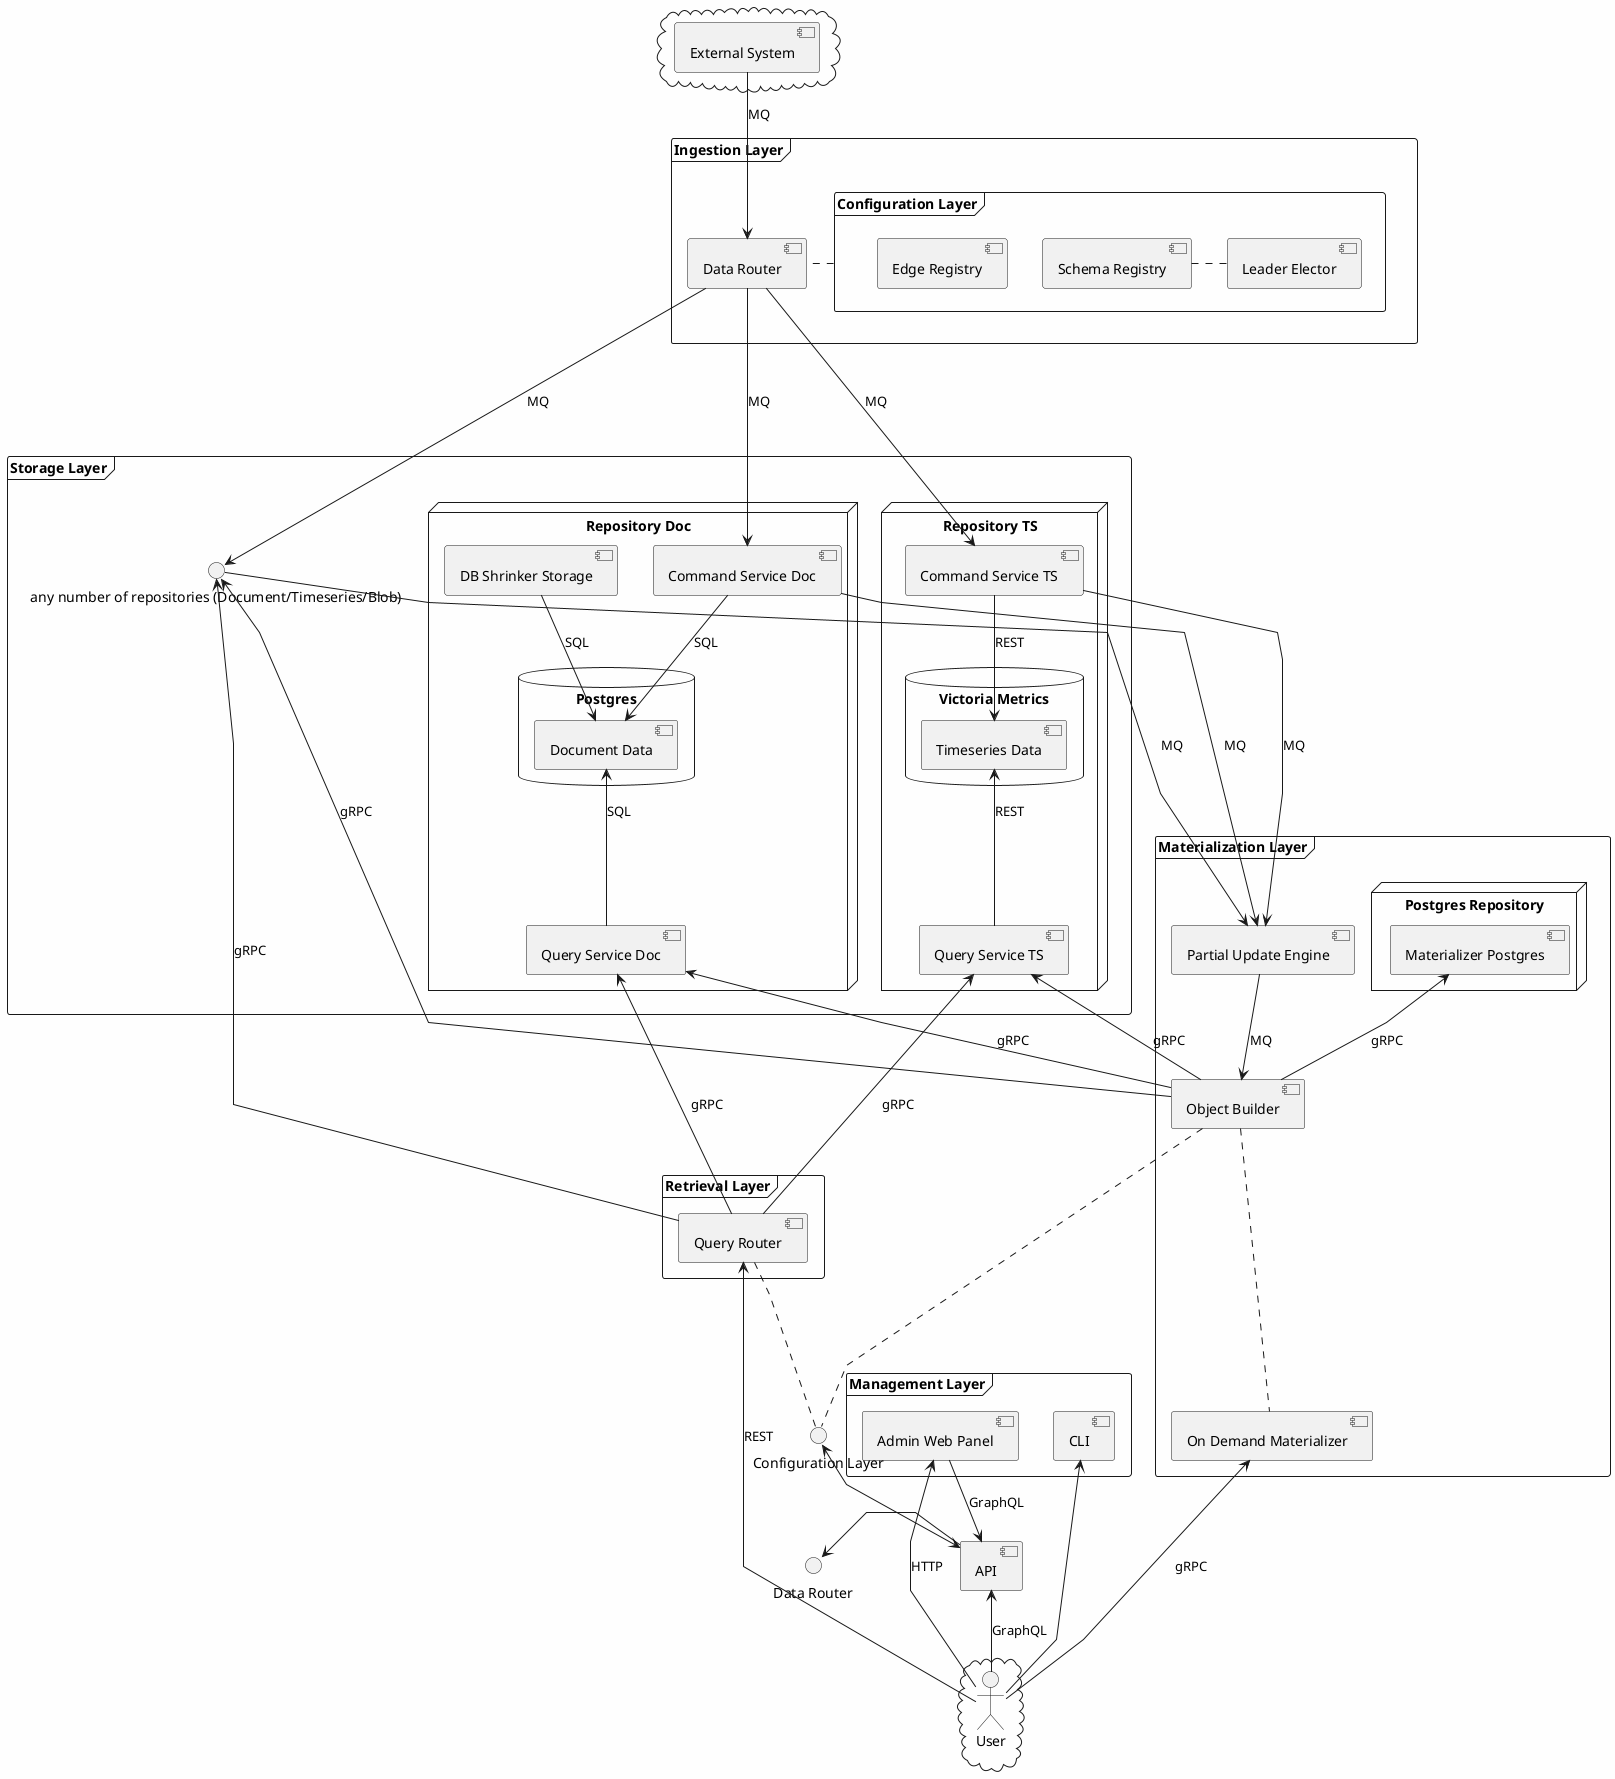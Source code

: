 @startuml
skinparam linetype polyline
skinparam backgroundColor #FEFEFE
skinparam transparent false

interface "Configuration Layer" as ConfOut
interface "Data Router" as DROut

cloud {
  [External System]
}

frame "Management Layer" {
    [CLI]
    [Admin Web Panel]
}

[API] <-up-> ConfOut

frame "Ingestion Layer" {
  API -left--> DROut
  [Data Router] -left--. [Configuration Layer]
}

frame "Configuration Layer" {
  [Schema Registry]
  [Leader Elector] -left--. [Schema Registry]
  [Edge Registry]
}

frame "Storage Layer" {
    node "Repository Doc" {
      [Command Service Doc]

      database "Postgres" {
        [Document Data]
      }

      [DB Shrinker Storage]

      [Query Service Doc]
    }

    node "Repository TS" {
      [Command Service TS]

      database "Victoria Metrics" {
        [Timeseries Data]
      }

      [Query Service TS]
    }


    () "any number of repositories (Document/Timeseries/Blob)" as ANY
}

frame "Materialization Layer" {
    [Partial Update Engine] -down-> [Object Builder]: MQ
    [Object Builder] -down--. ConfOut
    node "Postgres Repository" {
        [Materializer Postgres]
    }
    [On Demand Materializer] -up--. [Object Builder]
}

frame "Retrieval Layer" {
  [Query Router] -right-. ConfOut
}

cloud {
  actor User
}

[Admin Web Panel] -down-> [API] : GraphQL
[External System] -down-> [Data Router] : MQ
[Data Router] -down--> [Command Service Doc] : MQ
[Data Router] -down-> [Command Service TS] : MQ
[Data Router] -down-> ANY : MQ
[Command Service Doc] -down-> [Document Data] : SQL
[Command Service TS] -down-> [Timeseries Data] : REST
[Command Service Doc] -down-> [Partial Update Engine]: MQ
[Command Service TS] -down-> [Partial Update Engine]: MQ
ANY -down-> [Partial Update Engine]: MQ
[DB Shrinker Storage] -down-> [Document Data] : SQL
[Query Service Doc] -up-> [Document Data] : SQL
[Query Service TS] -up-> [Timeseries Data] : REST
[Query Router] -up--> [Query Service Doc] : gRPC
[Query Router] -up-> [Query Service TS] : gRPC
[Query Router] -up-> ANY : gRPC
[Object Builder] -up-> [Query Service Doc]: gRPC
[Object Builder] -up-> [Query Service TS]: gRPC
[Object Builder] -up-> ANY : gRPC
[Object Builder] -up-> [Materializer Postgres]: gRPC
User -up-> [Query Router] : REST
User -up-> [On Demand Materializer]: gRPC
User -up-> [Admin Web Panel]: HTTP
User -up-> [API]: GraphQL
User -up-> [CLI]
@enduml
